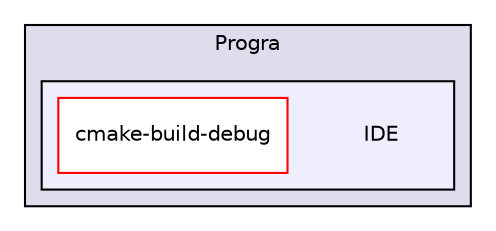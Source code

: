digraph "C:/Users/diabl/Documents/Progra/IDE" {
  compound=true
  node [ fontsize="10", fontname="Helvetica"];
  edge [ labelfontsize="10", labelfontname="Helvetica"];
  subgraph clusterdir_64e45254d0dd10aa69a714db4c207e84 {
    graph [ bgcolor="#ddddee", pencolor="black", label="Progra" fontname="Helvetica", fontsize="10", URL="dir_64e45254d0dd10aa69a714db4c207e84.html"]
  subgraph clusterdir_21d3fe1ca907b4b2bee363764e04dc40 {
    graph [ bgcolor="#eeeeff", pencolor="black", label="" URL="dir_21d3fe1ca907b4b2bee363764e04dc40.html"];
    dir_21d3fe1ca907b4b2bee363764e04dc40 [shape=plaintext label="IDE"];
  dir_f1cf41fb964ca8aca111c4bfc2546ee8 [shape=box label="cmake-build-debug" fillcolor="white" style="filled" color="red" URL="dir_f1cf41fb964ca8aca111c4bfc2546ee8.html"];
  }
  }
}
